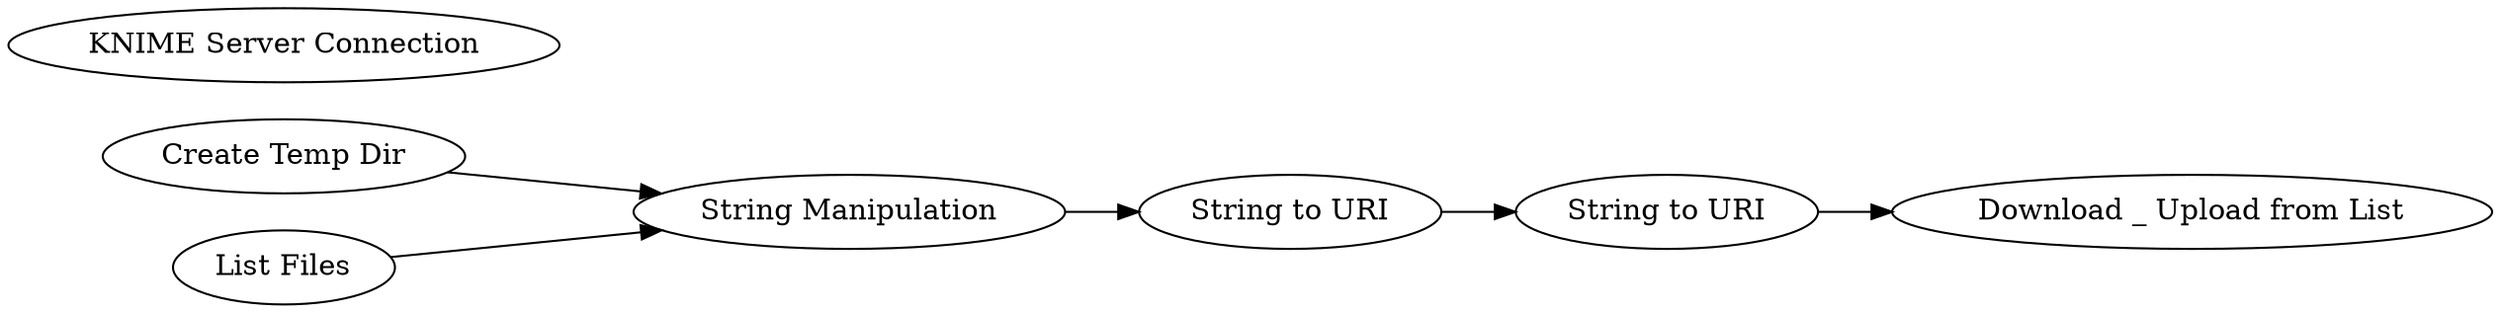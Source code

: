 digraph {
	1 [label="Create Temp Dir"]
	2 [label="List Files"]
	6 [label="String to URI"]
	7 [label="String Manipulation"]
	8 [label="String to URI"]
	10 [label="KNIME Server Connection"]
	11 [label="Download _ Upload from List"]
	1 -> 7
	2 -> 7
	6 -> 8
	7 -> 6
	8 -> 11
	rankdir=LR
}
